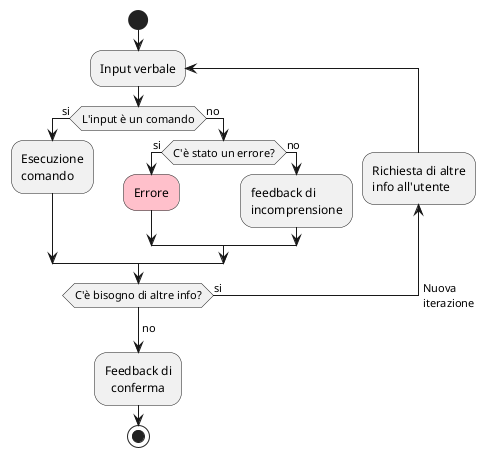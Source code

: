 @startuml
'Requisito
'2.2 Riconoscimento dei comandi

skinparam ConditionEndStyle hline

start

repeat :Input verbale;
  if (L'input è un comando) then (si)
    :Esecuzione\ncomando;
  else (no)
      if (C'è stato un errore?) then (si)
        #pink:Errore;
      else (no)
        :feedback di\nincomprensione;
        endif
  endif
backward:Richiesta di altre\ninfo all'utente;
repeat while (C'è bisogno di altre info?) is (si) -> Nuova\niterazione
->no;
:Feedback di\n  conferma;
stop
@enduml